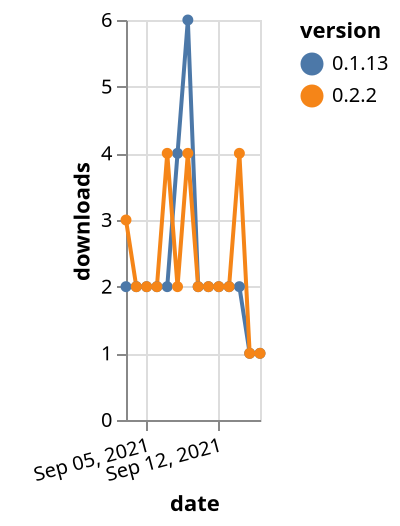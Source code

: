 {"$schema": "https://vega.github.io/schema/vega-lite/v5.json", "description": "A simple bar chart with embedded data.", "data": {"values": [{"date": "2021-09-03", "total": 2319, "delta": 2, "version": "0.1.13"}, {"date": "2021-09-04", "total": 2321, "delta": 2, "version": "0.1.13"}, {"date": "2021-09-05", "total": 2323, "delta": 2, "version": "0.1.13"}, {"date": "2021-09-06", "total": 2325, "delta": 2, "version": "0.1.13"}, {"date": "2021-09-07", "total": 2327, "delta": 2, "version": "0.1.13"}, {"date": "2021-09-08", "total": 2331, "delta": 4, "version": "0.1.13"}, {"date": "2021-09-09", "total": 2337, "delta": 6, "version": "0.1.13"}, {"date": "2021-09-10", "total": 2339, "delta": 2, "version": "0.1.13"}, {"date": "2021-09-11", "total": 2341, "delta": 2, "version": "0.1.13"}, {"date": "2021-09-12", "total": 2343, "delta": 2, "version": "0.1.13"}, {"date": "2021-09-13", "total": 2345, "delta": 2, "version": "0.1.13"}, {"date": "2021-09-14", "total": 2347, "delta": 2, "version": "0.1.13"}, {"date": "2021-09-15", "total": 2348, "delta": 1, "version": "0.1.13"}, {"date": "2021-09-16", "total": 2349, "delta": 1, "version": "0.1.13"}, {"date": "2021-09-03", "total": 152, "delta": 3, "version": "0.2.2"}, {"date": "2021-09-04", "total": 154, "delta": 2, "version": "0.2.2"}, {"date": "2021-09-05", "total": 156, "delta": 2, "version": "0.2.2"}, {"date": "2021-09-06", "total": 158, "delta": 2, "version": "0.2.2"}, {"date": "2021-09-07", "total": 162, "delta": 4, "version": "0.2.2"}, {"date": "2021-09-08", "total": 164, "delta": 2, "version": "0.2.2"}, {"date": "2021-09-09", "total": 168, "delta": 4, "version": "0.2.2"}, {"date": "2021-09-10", "total": 170, "delta": 2, "version": "0.2.2"}, {"date": "2021-09-11", "total": 172, "delta": 2, "version": "0.2.2"}, {"date": "2021-09-12", "total": 174, "delta": 2, "version": "0.2.2"}, {"date": "2021-09-13", "total": 176, "delta": 2, "version": "0.2.2"}, {"date": "2021-09-14", "total": 180, "delta": 4, "version": "0.2.2"}, {"date": "2021-09-15", "total": 181, "delta": 1, "version": "0.2.2"}, {"date": "2021-09-16", "total": 182, "delta": 1, "version": "0.2.2"}]}, "width": "container", "mark": {"type": "line", "point": {"filled": true}}, "encoding": {"x": {"field": "date", "type": "temporal", "timeUnit": "yearmonthdate", "title": "date", "axis": {"labelAngle": -15}}, "y": {"field": "delta", "type": "quantitative", "title": "downloads"}, "color": {"field": "version", "type": "nominal"}, "tooltip": {"field": "delta"}}}